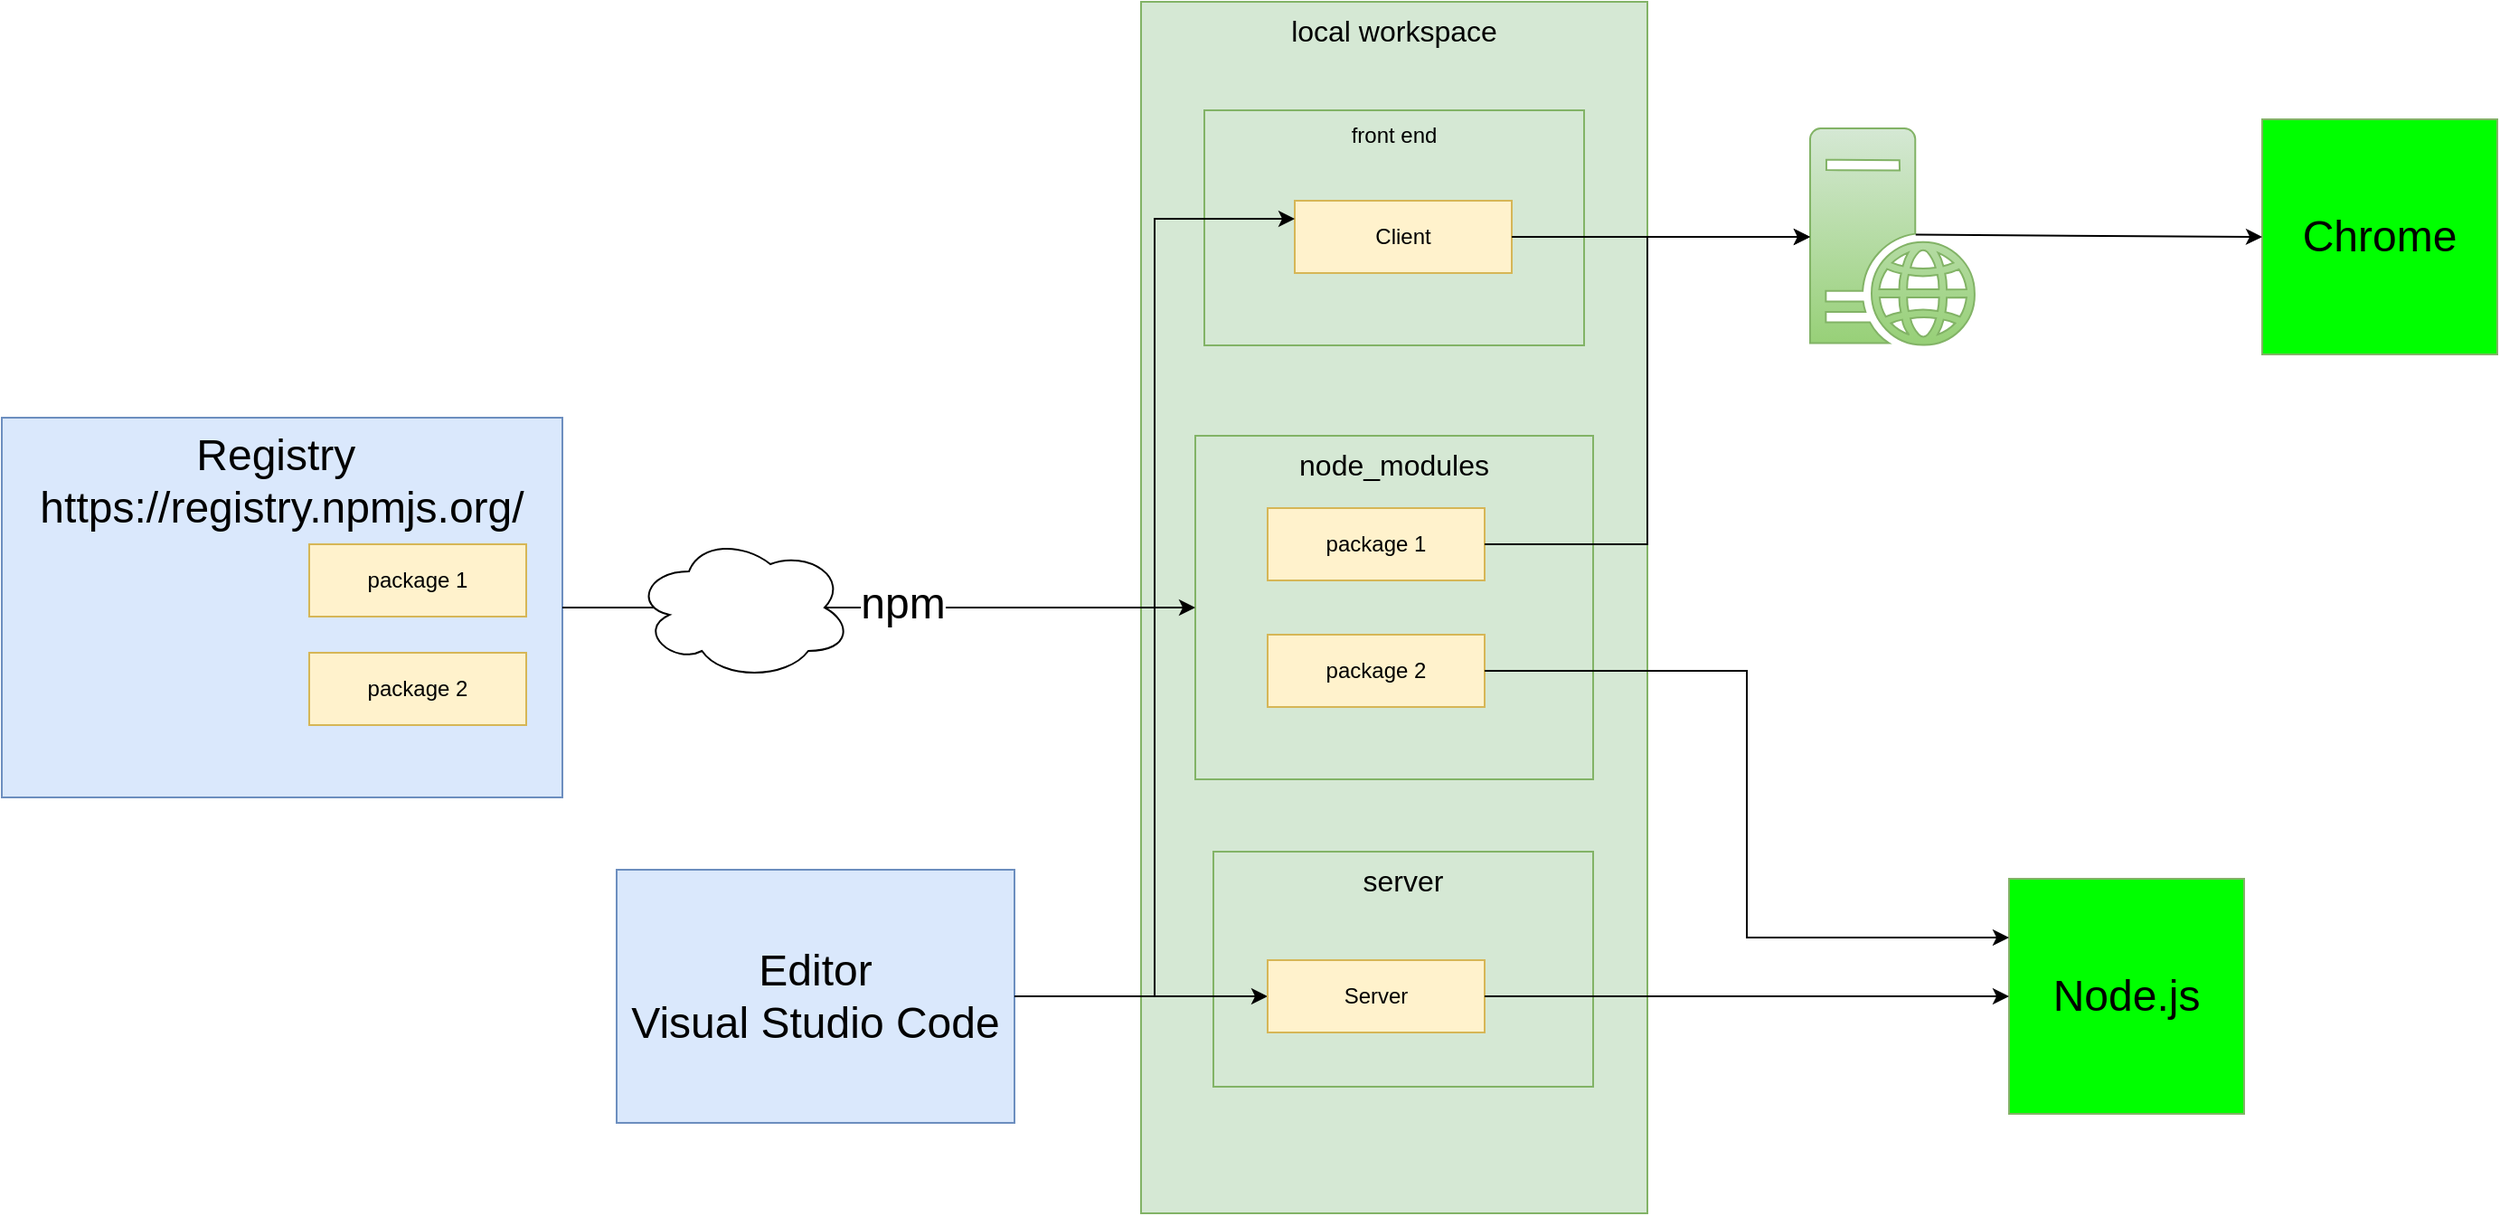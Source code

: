 <mxfile version="21.1.2" type="device">
  <diagram name="Page-1" id="Oto3vCz0UdIOsgtr0guS">
    <mxGraphModel dx="3813" dy="2810" grid="1" gridSize="10" guides="1" tooltips="1" connect="1" arrows="1" fold="1" page="1" pageScale="1" pageWidth="850" pageHeight="1100" math="0" shadow="0">
      <root>
        <mxCell id="0" />
        <mxCell id="1" parent="0" />
        <mxCell id="VCBSVivnQ_61nUVmc-9F-21" value="local workspace" style="rounded=0;whiteSpace=wrap;html=1;verticalAlign=top;fillColor=#d5e8d4;strokeColor=#82b366;fontSize=16;" vertex="1" parent="1">
          <mxGeometry x="270" y="-120" width="280" height="670" as="geometry" />
        </mxCell>
        <mxCell id="VCBSVivnQ_61nUVmc-9F-4" value="node_modules" style="rounded=0;whiteSpace=wrap;html=1;verticalAlign=top;fillColor=#d5e8d4;strokeColor=#82b366;fontSize=16;" vertex="1" parent="1">
          <mxGeometry x="300" y="120" width="220" height="190" as="geometry" />
        </mxCell>
        <mxCell id="VCBSVivnQ_61nUVmc-9F-1" value="package 1" style="rounded=0;whiteSpace=wrap;html=1;fillColor=#fff2cc;strokeColor=#d6b656;" vertex="1" parent="1">
          <mxGeometry x="340" y="160" width="120" height="40" as="geometry" />
        </mxCell>
        <mxCell id="VCBSVivnQ_61nUVmc-9F-2" value="package 2" style="rounded=0;whiteSpace=wrap;html=1;fillColor=#fff2cc;strokeColor=#d6b656;" vertex="1" parent="1">
          <mxGeometry x="340" y="230" width="120" height="40" as="geometry" />
        </mxCell>
        <mxCell id="VCBSVivnQ_61nUVmc-9F-6" value="Registry&amp;nbsp;&lt;br style=&quot;font-size: 24px;&quot;&gt;https://registry.npmjs.org/" style="rounded=0;whiteSpace=wrap;html=1;verticalAlign=top;fillColor=#dae8fc;strokeColor=#6c8ebf;fontSize=24;" vertex="1" parent="1">
          <mxGeometry x="-360" y="110" width="310" height="210" as="geometry" />
        </mxCell>
        <mxCell id="VCBSVivnQ_61nUVmc-9F-7" value="package 1" style="rounded=0;whiteSpace=wrap;html=1;fillColor=#fff2cc;strokeColor=#d6b656;" vertex="1" parent="1">
          <mxGeometry x="-190" y="180" width="120" height="40" as="geometry" />
        </mxCell>
        <mxCell id="VCBSVivnQ_61nUVmc-9F-22" value="server" style="rounded=0;whiteSpace=wrap;html=1;verticalAlign=top;fillColor=#d5e8d4;strokeColor=#82b366;fontSize=16;" vertex="1" parent="1">
          <mxGeometry x="310" y="350" width="210" height="130" as="geometry" />
        </mxCell>
        <mxCell id="VCBSVivnQ_61nUVmc-9F-8" value="package 2" style="rounded=0;whiteSpace=wrap;html=1;fillColor=#fff2cc;strokeColor=#d6b656;" vertex="1" parent="1">
          <mxGeometry x="-190" y="240" width="120" height="40" as="geometry" />
        </mxCell>
        <mxCell id="VCBSVivnQ_61nUVmc-9F-9" value="Editor&lt;br style=&quot;font-size: 24px;&quot;&gt;Visual Studio Code" style="rounded=0;whiteSpace=wrap;html=1;fillColor=#dae8fc;strokeColor=#6c8ebf;fontSize=24;" vertex="1" parent="1">
          <mxGeometry x="-20" y="360" width="220" height="140" as="geometry" />
        </mxCell>
        <mxCell id="VCBSVivnQ_61nUVmc-9F-16" value="" style="endArrow=classic;html=1;rounded=0;exitX=1;exitY=0.5;exitDx=0;exitDy=0;entryX=0;entryY=0.5;entryDx=0;entryDy=0;" edge="1" parent="1" source="VCBSVivnQ_61nUVmc-9F-9" target="VCBSVivnQ_61nUVmc-9F-5">
          <mxGeometry width="50" height="50" relative="1" as="geometry">
            <mxPoint x="280" y="340" as="sourcePoint" />
            <mxPoint x="330" y="290" as="targetPoint" />
          </mxGeometry>
        </mxCell>
        <mxCell id="VCBSVivnQ_61nUVmc-9F-17" value="" style="endArrow=classic;html=1;rounded=0;exitX=1;exitY=0.5;exitDx=0;exitDy=0;entryX=0;entryY=0.5;entryDx=0;entryDy=0;" edge="1" parent="1" source="VCBSVivnQ_61nUVmc-9F-6" target="VCBSVivnQ_61nUVmc-9F-4">
          <mxGeometry width="50" height="50" relative="1" as="geometry">
            <mxPoint x="280" y="340" as="sourcePoint" />
            <mxPoint x="330" y="290" as="targetPoint" />
          </mxGeometry>
        </mxCell>
        <mxCell id="VCBSVivnQ_61nUVmc-9F-18" value="&lt;font style=&quot;font-size: 24px;&quot;&gt;npm&lt;/font&gt;" style="edgeLabel;html=1;align=center;verticalAlign=middle;resizable=0;points=[];fontSize=10;" vertex="1" connectable="0" parent="VCBSVivnQ_61nUVmc-9F-17">
          <mxGeometry x="0.072" y="2" relative="1" as="geometry">
            <mxPoint as="offset" />
          </mxGeometry>
        </mxCell>
        <mxCell id="VCBSVivnQ_61nUVmc-9F-19" value="" style="ellipse;shape=cloud;whiteSpace=wrap;html=1;" vertex="1" parent="1">
          <mxGeometry x="-10" y="175" width="120" height="80" as="geometry" />
        </mxCell>
        <mxCell id="VCBSVivnQ_61nUVmc-9F-5" value="Server" style="rounded=0;whiteSpace=wrap;html=1;fillColor=#fff2cc;strokeColor=#d6b656;" vertex="1" parent="1">
          <mxGeometry x="340" y="410" width="120" height="40" as="geometry" />
        </mxCell>
        <mxCell id="VCBSVivnQ_61nUVmc-9F-24" value="Node.js" style="whiteSpace=wrap;html=1;aspect=fixed;fillColor=#00FF00;strokeColor=#82b366;gradientColor=none;fontSize=24;" vertex="1" parent="1">
          <mxGeometry x="750" y="365" width="130" height="130" as="geometry" />
        </mxCell>
        <mxCell id="VCBSVivnQ_61nUVmc-9F-25" value="Chrome" style="whiteSpace=wrap;html=1;aspect=fixed;fillColor=#00FF00;strokeColor=#82b366;gradientColor=none;fontSize=24;" vertex="1" parent="1">
          <mxGeometry x="890" y="-55" width="130" height="130" as="geometry" />
        </mxCell>
        <mxCell id="VCBSVivnQ_61nUVmc-9F-26" value="" style="endArrow=classic;html=1;rounded=0;exitX=1;exitY=0.5;exitDx=0;exitDy=0;entryX=0;entryY=0.5;entryDx=0;entryDy=0;" edge="1" parent="1" source="VCBSVivnQ_61nUVmc-9F-5" target="VCBSVivnQ_61nUVmc-9F-24">
          <mxGeometry width="50" height="50" relative="1" as="geometry">
            <mxPoint x="810" y="670" as="sourcePoint" />
            <mxPoint x="860" y="620" as="targetPoint" />
          </mxGeometry>
        </mxCell>
        <mxCell id="VCBSVivnQ_61nUVmc-9F-27" value="" style="endArrow=classic;html=1;rounded=0;edgeStyle=orthogonalEdgeStyle;exitX=1;exitY=0.5;exitDx=0;exitDy=0;entryX=0;entryY=0.25;entryDx=0;entryDy=0;" edge="1" parent="1" source="VCBSVivnQ_61nUVmc-9F-2" target="VCBSVivnQ_61nUVmc-9F-24">
          <mxGeometry width="50" height="50" relative="1" as="geometry">
            <mxPoint x="810" y="670" as="sourcePoint" />
            <mxPoint x="860" y="620" as="targetPoint" />
          </mxGeometry>
        </mxCell>
        <mxCell id="VCBSVivnQ_61nUVmc-9F-29" value="front end" style="rounded=0;whiteSpace=wrap;html=1;verticalAlign=top;fillColor=#d5e8d4;strokeColor=#82b366;" vertex="1" parent="1">
          <mxGeometry x="305" y="-60" width="210" height="130" as="geometry" />
        </mxCell>
        <mxCell id="VCBSVivnQ_61nUVmc-9F-30" value="Client" style="rounded=0;whiteSpace=wrap;html=1;fillColor=#fff2cc;strokeColor=#d6b656;" vertex="1" parent="1">
          <mxGeometry x="355" y="-10" width="120" height="40" as="geometry" />
        </mxCell>
        <mxCell id="VCBSVivnQ_61nUVmc-9F-32" value="" style="sketch=0;aspect=fixed;pointerEvents=1;shadow=0;dashed=0;html=1;strokeColor=#82b366;labelPosition=center;verticalLabelPosition=bottom;verticalAlign=top;align=center;fillColor=#d5e8d4;shape=mxgraph.mscae.enterprise.web_server;gradientColor=#97d077;" vertex="1" parent="1">
          <mxGeometry x="640" y="-50" width="91.2" height="120" as="geometry" />
        </mxCell>
        <mxCell id="VCBSVivnQ_61nUVmc-9F-33" value="" style="endArrow=classic;html=1;rounded=0;exitX=1;exitY=0.5;exitDx=0;exitDy=0;entryX=0;entryY=0.5;entryDx=0;entryDy=0;entryPerimeter=0;" edge="1" parent="1" source="VCBSVivnQ_61nUVmc-9F-30" target="VCBSVivnQ_61nUVmc-9F-32">
          <mxGeometry width="50" height="50" relative="1" as="geometry">
            <mxPoint x="810" y="240" as="sourcePoint" />
            <mxPoint x="860" y="190" as="targetPoint" />
          </mxGeometry>
        </mxCell>
        <mxCell id="VCBSVivnQ_61nUVmc-9F-34" value="" style="endArrow=classic;html=1;rounded=0;exitX=1;exitY=0.5;exitDx=0;exitDy=0;edgeStyle=orthogonalEdgeStyle;entryX=0;entryY=0.5;entryDx=0;entryDy=0;entryPerimeter=0;" edge="1" parent="1" source="VCBSVivnQ_61nUVmc-9F-1" target="VCBSVivnQ_61nUVmc-9F-32">
          <mxGeometry width="50" height="50" relative="1" as="geometry">
            <mxPoint x="810" y="240" as="sourcePoint" />
            <mxPoint x="860" y="190" as="targetPoint" />
          </mxGeometry>
        </mxCell>
        <mxCell id="VCBSVivnQ_61nUVmc-9F-35" value="" style="endArrow=classic;html=1;rounded=0;exitX=0.64;exitY=0.49;exitDx=0;exitDy=0;exitPerimeter=0;entryX=0;entryY=0.5;entryDx=0;entryDy=0;" edge="1" parent="1" source="VCBSVivnQ_61nUVmc-9F-32" target="VCBSVivnQ_61nUVmc-9F-25">
          <mxGeometry width="50" height="50" relative="1" as="geometry">
            <mxPoint x="810" y="240" as="sourcePoint" />
            <mxPoint x="860" y="190" as="targetPoint" />
          </mxGeometry>
        </mxCell>
        <mxCell id="VCBSVivnQ_61nUVmc-9F-38" value="" style="endArrow=classic;html=1;rounded=0;exitX=1;exitY=0.5;exitDx=0;exitDy=0;entryX=0;entryY=0.25;entryDx=0;entryDy=0;edgeStyle=orthogonalEdgeStyle;" edge="1" parent="1" source="VCBSVivnQ_61nUVmc-9F-9" target="VCBSVivnQ_61nUVmc-9F-30">
          <mxGeometry width="50" height="50" relative="1" as="geometry">
            <mxPoint x="810" y="230" as="sourcePoint" />
            <mxPoint x="860" y="180" as="targetPoint" />
          </mxGeometry>
        </mxCell>
      </root>
    </mxGraphModel>
  </diagram>
</mxfile>
